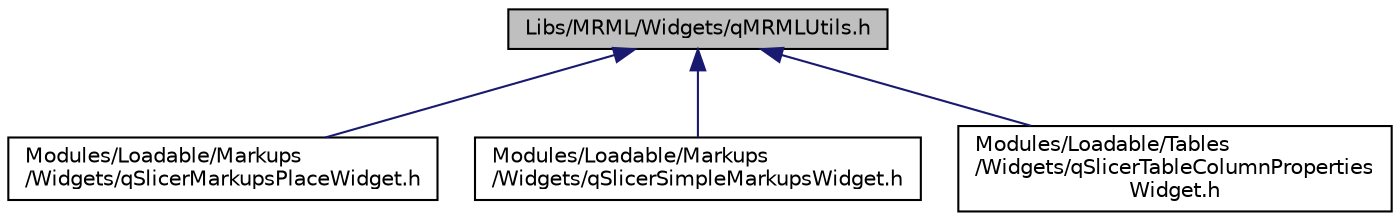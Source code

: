 digraph "Libs/MRML/Widgets/qMRMLUtils.h"
{
  bgcolor="transparent";
  edge [fontname="Helvetica",fontsize="10",labelfontname="Helvetica",labelfontsize="10"];
  node [fontname="Helvetica",fontsize="10",shape=record];
  Node6 [label="Libs/MRML/Widgets/qMRMLUtils.h",height=0.2,width=0.4,color="black", fillcolor="grey75", style="filled", fontcolor="black"];
  Node6 -> Node7 [dir="back",color="midnightblue",fontsize="10",style="solid",fontname="Helvetica"];
  Node7 [label="Modules/Loadable/Markups\l/Widgets/qSlicerMarkupsPlaceWidget.h",height=0.2,width=0.4,color="black",URL="$qSlicerMarkupsPlaceWidget_8h.html"];
  Node6 -> Node8 [dir="back",color="midnightblue",fontsize="10",style="solid",fontname="Helvetica"];
  Node8 [label="Modules/Loadable/Markups\l/Widgets/qSlicerSimpleMarkupsWidget.h",height=0.2,width=0.4,color="black",URL="$qSlicerSimpleMarkupsWidget_8h.html"];
  Node6 -> Node9 [dir="back",color="midnightblue",fontsize="10",style="solid",fontname="Helvetica"];
  Node9 [label="Modules/Loadable/Tables\l/Widgets/qSlicerTableColumnProperties\lWidget.h",height=0.2,width=0.4,color="black",URL="$qSlicerTableColumnPropertiesWidget_8h.html"];
}
